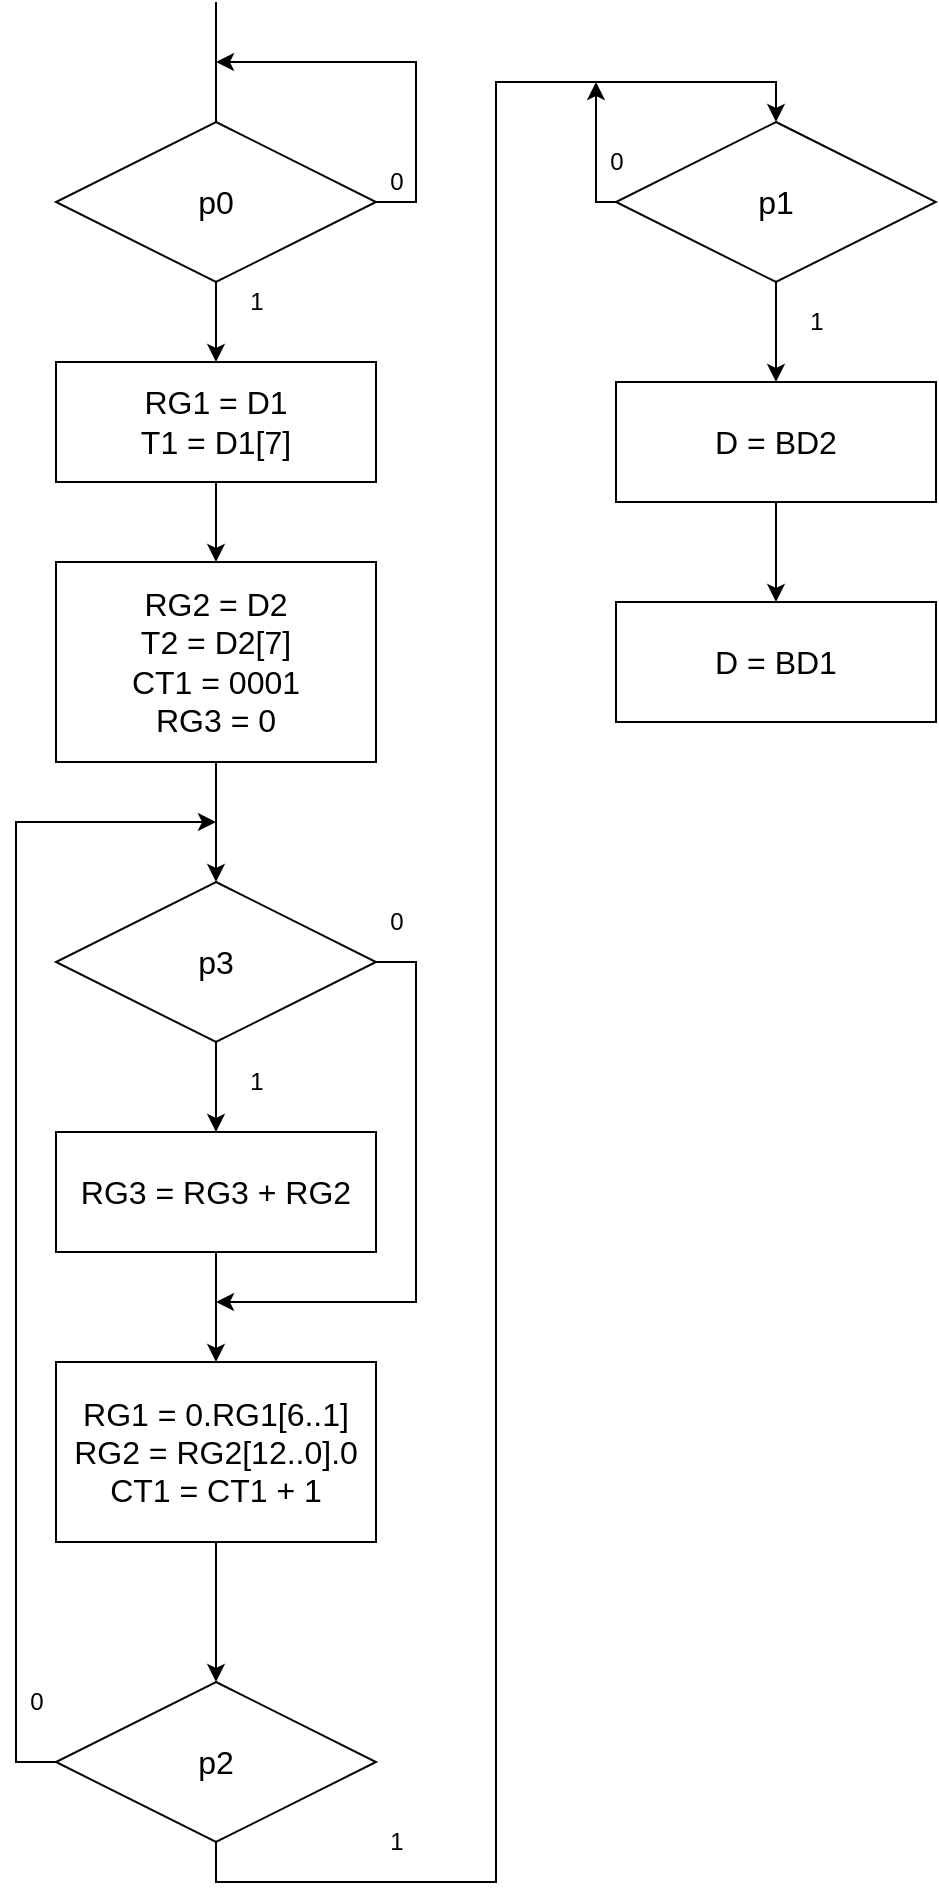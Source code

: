 <mxfile version="14.6.13" type="device"><diagram id="Ui2hIH3n0GpweLHxPIJ7" name="Page-1"><mxGraphModel dx="1422" dy="705" grid="1" gridSize="10" guides="1" tooltips="1" connect="1" arrows="1" fold="1" page="1" pageScale="1" pageWidth="827" pageHeight="1169" math="0" shadow="0"><root><mxCell id="0"/><mxCell id="1" parent="0"/><mxCell id="EM3kfEWtlDOPtMEwU9OI-1" style="edgeStyle=orthogonalEdgeStyle;rounded=0;orthogonalLoop=1;jettySize=auto;html=1;exitX=1;exitY=0.5;exitDx=0;exitDy=0;" edge="1" parent="1" source="EM3kfEWtlDOPtMEwU9OI-3"><mxGeometry relative="1" as="geometry"><mxPoint x="160" y="50" as="targetPoint"/><Array as="points"><mxPoint x="260" y="120"/><mxPoint x="260" y="50"/></Array></mxGeometry></mxCell><mxCell id="EM3kfEWtlDOPtMEwU9OI-2" style="edgeStyle=orthogonalEdgeStyle;rounded=0;orthogonalLoop=1;jettySize=auto;html=1;exitX=0.5;exitY=1;exitDx=0;exitDy=0;entryX=0.5;entryY=0;entryDx=0;entryDy=0;" edge="1" parent="1" source="EM3kfEWtlDOPtMEwU9OI-3" target="EM3kfEWtlDOPtMEwU9OI-7"><mxGeometry relative="1" as="geometry"/></mxCell><mxCell id="EM3kfEWtlDOPtMEwU9OI-3" value="&lt;font style=&quot;font-size: 16px&quot;&gt;p0&lt;/font&gt;" style="rhombus;whiteSpace=wrap;html=1;" vertex="1" parent="1"><mxGeometry x="80" y="80" width="160" height="80" as="geometry"/></mxCell><mxCell id="EM3kfEWtlDOPtMEwU9OI-4" value="" style="endArrow=none;html=1;exitX=0.5;exitY=0;exitDx=0;exitDy=0;" edge="1" parent="1" source="EM3kfEWtlDOPtMEwU9OI-3"><mxGeometry width="50" height="50" relative="1" as="geometry"><mxPoint x="140" y="50" as="sourcePoint"/><mxPoint x="160" y="20" as="targetPoint"/></mxGeometry></mxCell><mxCell id="EM3kfEWtlDOPtMEwU9OI-5" value="0" style="text;html=1;align=center;verticalAlign=middle;resizable=0;points=[];autosize=1;strokeColor=none;" vertex="1" parent="1"><mxGeometry x="240" y="100" width="20" height="20" as="geometry"/></mxCell><mxCell id="EM3kfEWtlDOPtMEwU9OI-6" style="edgeStyle=orthogonalEdgeStyle;rounded=0;orthogonalLoop=1;jettySize=auto;html=1;exitX=0.5;exitY=1;exitDx=0;exitDy=0;" edge="1" parent="1" source="EM3kfEWtlDOPtMEwU9OI-7" target="EM3kfEWtlDOPtMEwU9OI-10"><mxGeometry relative="1" as="geometry"/></mxCell><mxCell id="EM3kfEWtlDOPtMEwU9OI-7" value="&lt;font style=&quot;font-size: 16px&quot;&gt;RG1 = D1&lt;br&gt;T1 = D1[7]&lt;br&gt;&lt;/font&gt;" style="rounded=0;whiteSpace=wrap;html=1;" vertex="1" parent="1"><mxGeometry x="80" y="200" width="160" height="60" as="geometry"/></mxCell><mxCell id="EM3kfEWtlDOPtMEwU9OI-8" value="1" style="text;html=1;align=center;verticalAlign=middle;resizable=0;points=[];autosize=1;strokeColor=none;" vertex="1" parent="1"><mxGeometry x="170" y="160" width="20" height="20" as="geometry"/></mxCell><mxCell id="EM3kfEWtlDOPtMEwU9OI-9" style="edgeStyle=orthogonalEdgeStyle;rounded=0;orthogonalLoop=1;jettySize=auto;html=1;exitX=0.5;exitY=1;exitDx=0;exitDy=0;entryX=0.5;entryY=0;entryDx=0;entryDy=0;" edge="1" parent="1" source="EM3kfEWtlDOPtMEwU9OI-10" target="EM3kfEWtlDOPtMEwU9OI-12"><mxGeometry relative="1" as="geometry"/></mxCell><mxCell id="EM3kfEWtlDOPtMEwU9OI-10" value="&lt;font style=&quot;font-size: 16px&quot;&gt;RG2 = D2&lt;br&gt;T2 = D2[7]&lt;br&gt;CT1 = 0001&lt;br&gt;RG3 = 0&lt;br&gt;&lt;/font&gt;" style="rounded=0;whiteSpace=wrap;html=1;" vertex="1" parent="1"><mxGeometry x="80" y="300" width="160" height="100" as="geometry"/></mxCell><mxCell id="EM3kfEWtlDOPtMEwU9OI-11" style="edgeStyle=orthogonalEdgeStyle;rounded=0;orthogonalLoop=1;jettySize=auto;html=1;exitX=0.5;exitY=1;exitDx=0;exitDy=0;entryX=0.5;entryY=0;entryDx=0;entryDy=0;" edge="1" parent="1" source="EM3kfEWtlDOPtMEwU9OI-12" target="EM3kfEWtlDOPtMEwU9OI-14"><mxGeometry relative="1" as="geometry"/></mxCell><mxCell id="EM3kfEWtlDOPtMEwU9OI-31" style="edgeStyle=orthogonalEdgeStyle;rounded=0;orthogonalLoop=1;jettySize=auto;html=1;exitX=1;exitY=0.5;exitDx=0;exitDy=0;" edge="1" parent="1" source="EM3kfEWtlDOPtMEwU9OI-12"><mxGeometry relative="1" as="geometry"><mxPoint x="160" y="670" as="targetPoint"/><Array as="points"><mxPoint x="260" y="500"/><mxPoint x="260" y="670"/></Array></mxGeometry></mxCell><mxCell id="EM3kfEWtlDOPtMEwU9OI-12" value="&lt;font style=&quot;font-size: 16px&quot;&gt;p3&lt;/font&gt;" style="rhombus;whiteSpace=wrap;html=1;" vertex="1" parent="1"><mxGeometry x="80" y="460" width="160" height="80" as="geometry"/></mxCell><mxCell id="EM3kfEWtlDOPtMEwU9OI-13" style="edgeStyle=orthogonalEdgeStyle;rounded=0;orthogonalLoop=1;jettySize=auto;html=1;exitX=0.5;exitY=1;exitDx=0;exitDy=0;" edge="1" parent="1" source="EM3kfEWtlDOPtMEwU9OI-14" target="EM3kfEWtlDOPtMEwU9OI-17"><mxGeometry relative="1" as="geometry"/></mxCell><mxCell id="EM3kfEWtlDOPtMEwU9OI-14" value="&lt;font style=&quot;font-size: 16px&quot;&gt;RG3 = RG3 + RG2&lt;br&gt;&lt;/font&gt;" style="rounded=0;whiteSpace=wrap;html=1;" vertex="1" parent="1"><mxGeometry x="80" y="585" width="160" height="60" as="geometry"/></mxCell><mxCell id="EM3kfEWtlDOPtMEwU9OI-15" value="1" style="text;html=1;align=center;verticalAlign=middle;resizable=0;points=[];autosize=1;strokeColor=none;" vertex="1" parent="1"><mxGeometry x="170" y="550" width="20" height="20" as="geometry"/></mxCell><mxCell id="EM3kfEWtlDOPtMEwU9OI-16" style="edgeStyle=orthogonalEdgeStyle;rounded=0;orthogonalLoop=1;jettySize=auto;html=1;exitX=0.5;exitY=1;exitDx=0;exitDy=0;entryX=0.5;entryY=0;entryDx=0;entryDy=0;" edge="1" parent="1" source="EM3kfEWtlDOPtMEwU9OI-17" target="EM3kfEWtlDOPtMEwU9OI-20"><mxGeometry relative="1" as="geometry"/></mxCell><mxCell id="EM3kfEWtlDOPtMEwU9OI-17" value="&lt;font style=&quot;font-size: 16px&quot;&gt;RG1 = 0.RG1[6..1]&lt;br&gt;RG2 = RG2[12..0].0&lt;br&gt;CT1 = CT1 + 1&lt;br&gt;&lt;/font&gt;" style="rounded=0;whiteSpace=wrap;html=1;" vertex="1" parent="1"><mxGeometry x="80" y="700" width="160" height="90" as="geometry"/></mxCell><mxCell id="EM3kfEWtlDOPtMEwU9OI-18" style="edgeStyle=orthogonalEdgeStyle;rounded=0;orthogonalLoop=1;jettySize=auto;html=1;exitX=0;exitY=0.5;exitDx=0;exitDy=0;" edge="1" parent="1" source="EM3kfEWtlDOPtMEwU9OI-20"><mxGeometry relative="1" as="geometry"><mxPoint x="160" y="430" as="targetPoint"/><Array as="points"><mxPoint x="60" y="900"/><mxPoint x="60" y="430"/></Array></mxGeometry></mxCell><mxCell id="EM3kfEWtlDOPtMEwU9OI-19" style="edgeStyle=orthogonalEdgeStyle;rounded=0;orthogonalLoop=1;jettySize=auto;html=1;exitX=0.5;exitY=1;exitDx=0;exitDy=0;entryX=0.5;entryY=0;entryDx=0;entryDy=0;" edge="1" parent="1" source="EM3kfEWtlDOPtMEwU9OI-20" target="EM3kfEWtlDOPtMEwU9OI-24"><mxGeometry relative="1" as="geometry"/></mxCell><mxCell id="EM3kfEWtlDOPtMEwU9OI-20" value="&lt;font style=&quot;font-size: 16px&quot;&gt;p2&lt;/font&gt;" style="rhombus;whiteSpace=wrap;html=1;" vertex="1" parent="1"><mxGeometry x="80" y="860" width="160" height="80" as="geometry"/></mxCell><mxCell id="EM3kfEWtlDOPtMEwU9OI-21" value="0" style="text;html=1;align=center;verticalAlign=middle;resizable=0;points=[];autosize=1;strokeColor=none;" vertex="1" parent="1"><mxGeometry x="60" y="860" width="20" height="20" as="geometry"/></mxCell><mxCell id="EM3kfEWtlDOPtMEwU9OI-22" style="edgeStyle=orthogonalEdgeStyle;rounded=0;orthogonalLoop=1;jettySize=auto;html=1;exitX=0;exitY=0.5;exitDx=0;exitDy=0;" edge="1" parent="1" source="EM3kfEWtlDOPtMEwU9OI-24"><mxGeometry relative="1" as="geometry"><mxPoint x="350" y="60" as="targetPoint"/><Array as="points"><mxPoint x="350" y="120"/></Array></mxGeometry></mxCell><mxCell id="EM3kfEWtlDOPtMEwU9OI-23" style="edgeStyle=orthogonalEdgeStyle;rounded=0;orthogonalLoop=1;jettySize=auto;html=1;exitX=0.5;exitY=1;exitDx=0;exitDy=0;entryX=0.5;entryY=0;entryDx=0;entryDy=0;" edge="1" parent="1" source="EM3kfEWtlDOPtMEwU9OI-24" target="EM3kfEWtlDOPtMEwU9OI-28"><mxGeometry relative="1" as="geometry"/></mxCell><mxCell id="EM3kfEWtlDOPtMEwU9OI-24" value="&lt;font style=&quot;font-size: 16px&quot;&gt;p1&lt;/font&gt;" style="rhombus;whiteSpace=wrap;html=1;" vertex="1" parent="1"><mxGeometry x="360" y="80" width="160" height="80" as="geometry"/></mxCell><mxCell id="EM3kfEWtlDOPtMEwU9OI-25" value="1" style="text;html=1;align=center;verticalAlign=middle;resizable=0;points=[];autosize=1;strokeColor=none;" vertex="1" parent="1"><mxGeometry x="240" y="930" width="20" height="20" as="geometry"/></mxCell><mxCell id="EM3kfEWtlDOPtMEwU9OI-26" value="0" style="text;html=1;align=center;verticalAlign=middle;resizable=0;points=[];autosize=1;strokeColor=none;" vertex="1" parent="1"><mxGeometry x="350" y="90" width="20" height="20" as="geometry"/></mxCell><mxCell id="EM3kfEWtlDOPtMEwU9OI-27" style="edgeStyle=orthogonalEdgeStyle;rounded=0;orthogonalLoop=1;jettySize=auto;html=1;exitX=0.5;exitY=1;exitDx=0;exitDy=0;entryX=0.5;entryY=0;entryDx=0;entryDy=0;" edge="1" parent="1" source="EM3kfEWtlDOPtMEwU9OI-28" target="EM3kfEWtlDOPtMEwU9OI-29"><mxGeometry relative="1" as="geometry"/></mxCell><mxCell id="EM3kfEWtlDOPtMEwU9OI-28" value="&lt;font style=&quot;font-size: 16px&quot;&gt;D = BD2&lt;br&gt;&lt;/font&gt;" style="rounded=0;whiteSpace=wrap;html=1;" vertex="1" parent="1"><mxGeometry x="360" y="210" width="160" height="60" as="geometry"/></mxCell><mxCell id="EM3kfEWtlDOPtMEwU9OI-29" value="&lt;font style=&quot;font-size: 16px&quot;&gt;D = BD1&lt;br&gt;&lt;/font&gt;" style="rounded=0;whiteSpace=wrap;html=1;" vertex="1" parent="1"><mxGeometry x="360" y="320" width="160" height="60" as="geometry"/></mxCell><mxCell id="EM3kfEWtlDOPtMEwU9OI-30" value="1" style="text;html=1;align=center;verticalAlign=middle;resizable=0;points=[];autosize=1;strokeColor=none;" vertex="1" parent="1"><mxGeometry x="450" y="170" width="20" height="20" as="geometry"/></mxCell><mxCell id="EM3kfEWtlDOPtMEwU9OI-32" value="0" style="text;html=1;align=center;verticalAlign=middle;resizable=0;points=[];autosize=1;strokeColor=none;" vertex="1" parent="1"><mxGeometry x="240" y="470" width="20" height="20" as="geometry"/></mxCell></root></mxGraphModel></diagram></mxfile>